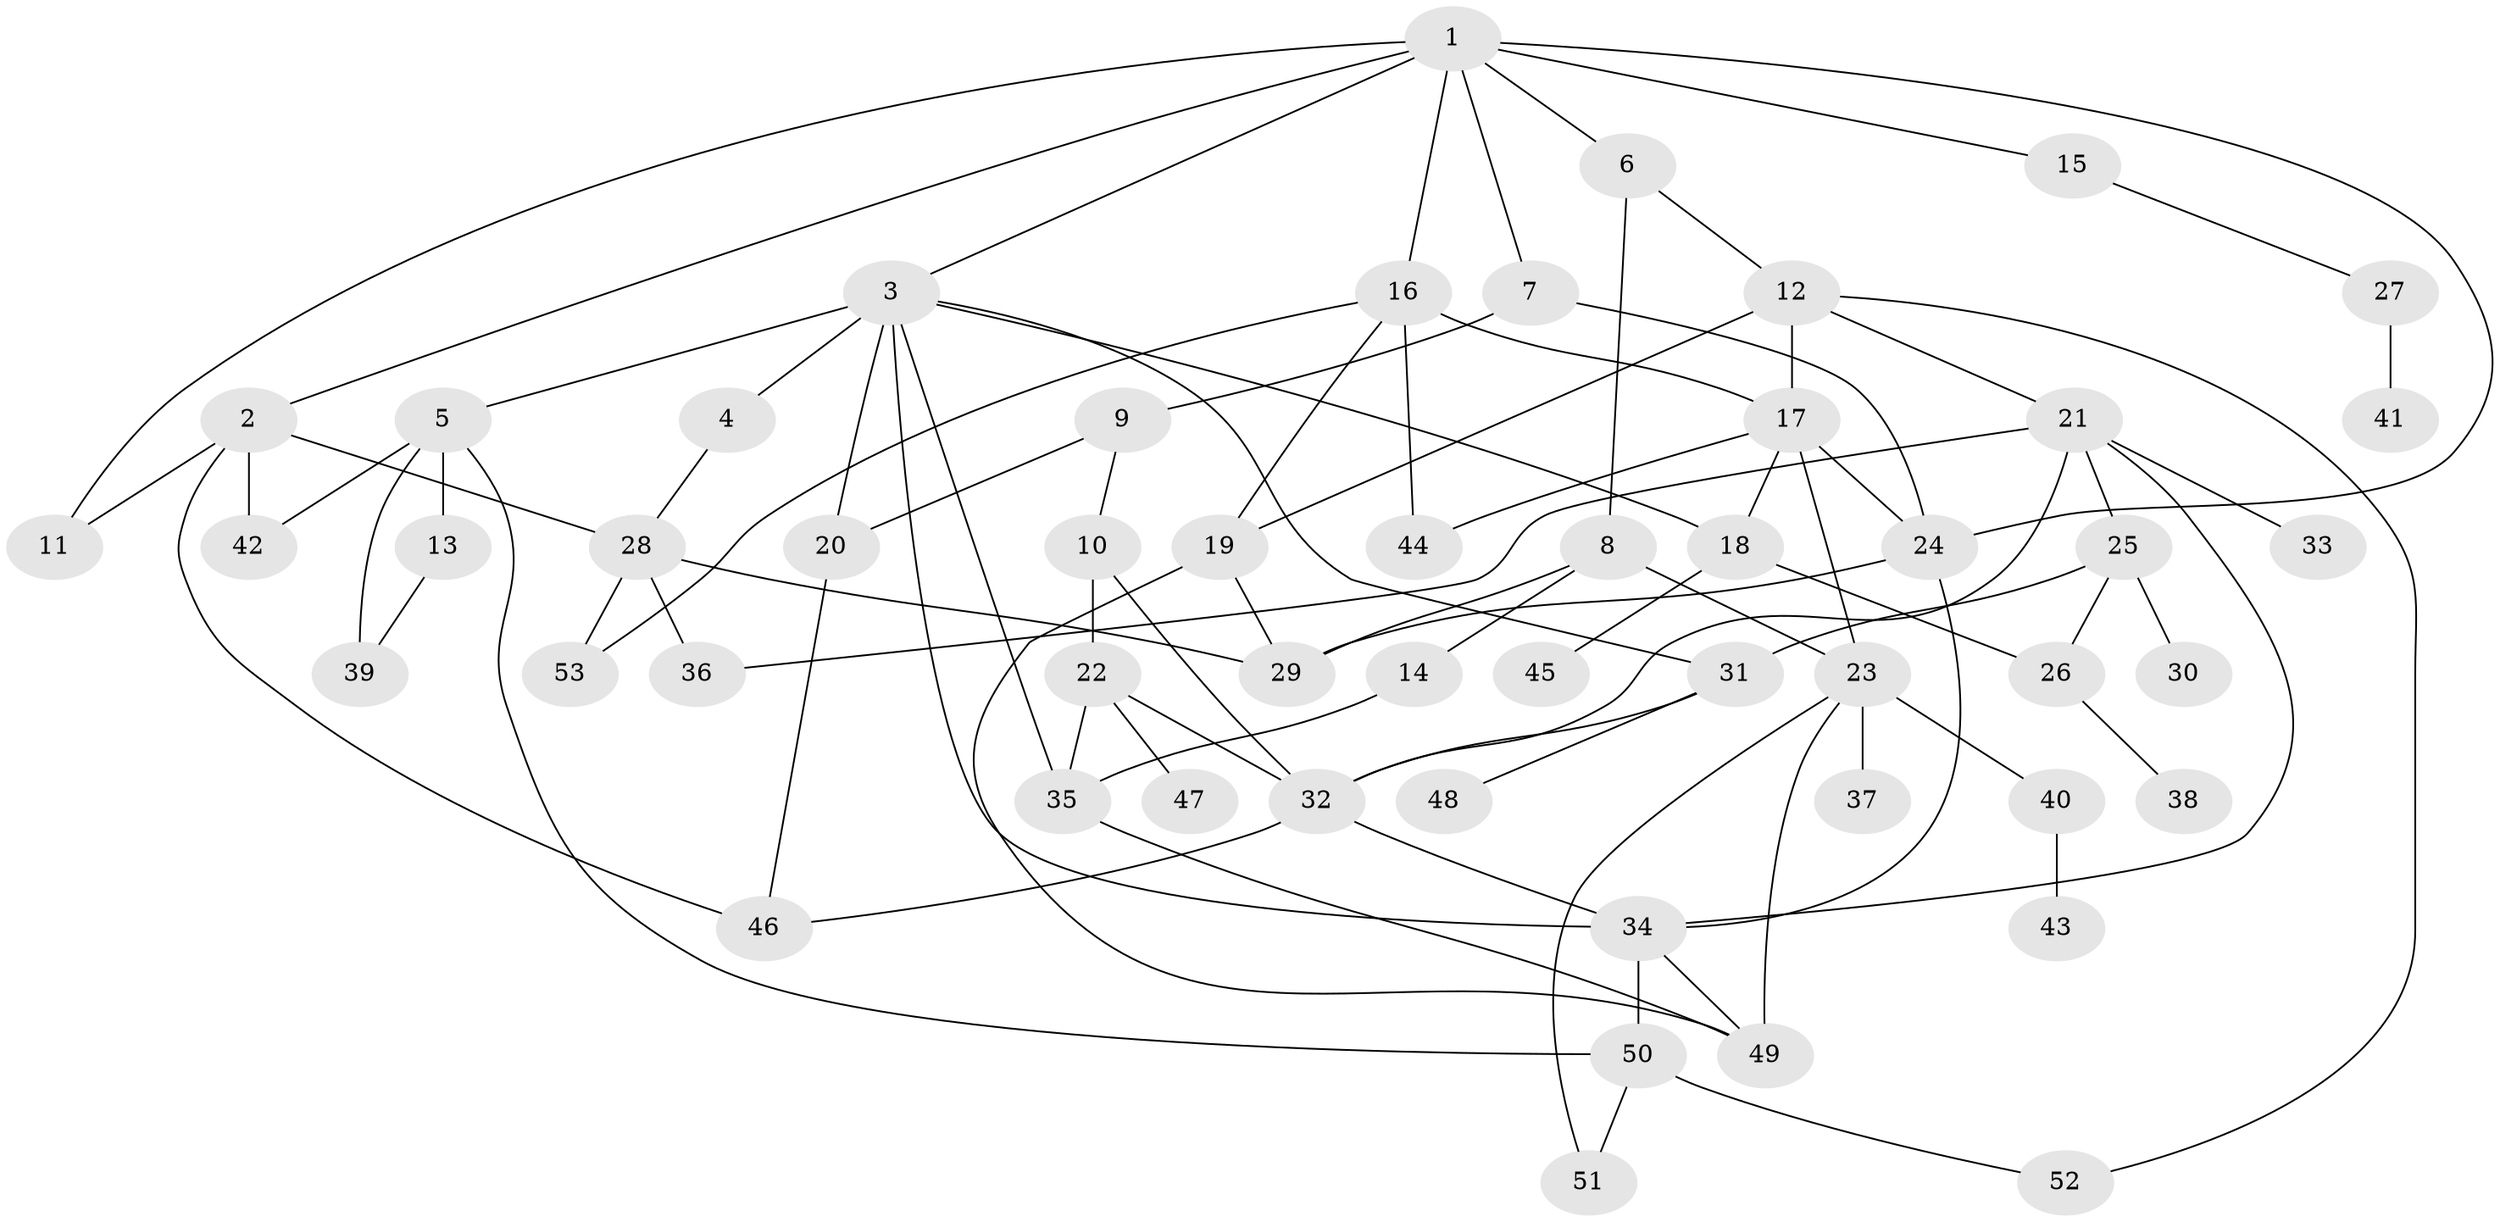 // original degree distribution, {9: 0.01904761904761905, 5: 0.10476190476190476, 3: 0.20952380952380953, 4: 0.10476190476190476, 2: 0.2857142857142857, 6: 0.0380952380952381, 1: 0.23809523809523808}
// Generated by graph-tools (version 1.1) at 2025/34/03/09/25 02:34:18]
// undirected, 53 vertices, 87 edges
graph export_dot {
graph [start="1"]
  node [color=gray90,style=filled];
  1;
  2;
  3;
  4;
  5;
  6;
  7;
  8;
  9;
  10;
  11;
  12;
  13;
  14;
  15;
  16;
  17;
  18;
  19;
  20;
  21;
  22;
  23;
  24;
  25;
  26;
  27;
  28;
  29;
  30;
  31;
  32;
  33;
  34;
  35;
  36;
  37;
  38;
  39;
  40;
  41;
  42;
  43;
  44;
  45;
  46;
  47;
  48;
  49;
  50;
  51;
  52;
  53;
  1 -- 2 [weight=1.0];
  1 -- 3 [weight=1.0];
  1 -- 6 [weight=1.0];
  1 -- 7 [weight=1.0];
  1 -- 11 [weight=1.0];
  1 -- 15 [weight=1.0];
  1 -- 16 [weight=1.0];
  1 -- 24 [weight=1.0];
  2 -- 11 [weight=1.0];
  2 -- 28 [weight=1.0];
  2 -- 42 [weight=2.0];
  2 -- 46 [weight=1.0];
  3 -- 4 [weight=2.0];
  3 -- 5 [weight=1.0];
  3 -- 18 [weight=1.0];
  3 -- 20 [weight=1.0];
  3 -- 31 [weight=1.0];
  3 -- 34 [weight=2.0];
  3 -- 35 [weight=1.0];
  4 -- 28 [weight=1.0];
  5 -- 13 [weight=1.0];
  5 -- 39 [weight=1.0];
  5 -- 42 [weight=1.0];
  5 -- 50 [weight=1.0];
  6 -- 8 [weight=1.0];
  6 -- 12 [weight=1.0];
  7 -- 9 [weight=1.0];
  7 -- 24 [weight=1.0];
  8 -- 14 [weight=1.0];
  8 -- 23 [weight=1.0];
  8 -- 29 [weight=1.0];
  9 -- 10 [weight=2.0];
  9 -- 20 [weight=1.0];
  10 -- 22 [weight=1.0];
  10 -- 32 [weight=1.0];
  12 -- 17 [weight=1.0];
  12 -- 19 [weight=1.0];
  12 -- 21 [weight=1.0];
  12 -- 52 [weight=1.0];
  13 -- 39 [weight=1.0];
  14 -- 35 [weight=1.0];
  15 -- 27 [weight=1.0];
  16 -- 17 [weight=2.0];
  16 -- 19 [weight=1.0];
  16 -- 44 [weight=2.0];
  16 -- 53 [weight=1.0];
  17 -- 18 [weight=1.0];
  17 -- 23 [weight=1.0];
  17 -- 24 [weight=2.0];
  17 -- 44 [weight=1.0];
  18 -- 26 [weight=1.0];
  18 -- 45 [weight=2.0];
  19 -- 29 [weight=2.0];
  19 -- 49 [weight=1.0];
  20 -- 46 [weight=1.0];
  21 -- 25 [weight=1.0];
  21 -- 32 [weight=1.0];
  21 -- 33 [weight=1.0];
  21 -- 34 [weight=1.0];
  21 -- 36 [weight=1.0];
  22 -- 32 [weight=1.0];
  22 -- 35 [weight=1.0];
  22 -- 47 [weight=1.0];
  23 -- 37 [weight=1.0];
  23 -- 40 [weight=2.0];
  23 -- 49 [weight=1.0];
  23 -- 51 [weight=1.0];
  24 -- 29 [weight=1.0];
  24 -- 34 [weight=1.0];
  25 -- 26 [weight=1.0];
  25 -- 30 [weight=1.0];
  25 -- 31 [weight=1.0];
  26 -- 38 [weight=1.0];
  27 -- 41 [weight=1.0];
  28 -- 29 [weight=1.0];
  28 -- 36 [weight=1.0];
  28 -- 53 [weight=1.0];
  31 -- 32 [weight=1.0];
  31 -- 48 [weight=1.0];
  32 -- 34 [weight=1.0];
  32 -- 46 [weight=1.0];
  34 -- 49 [weight=1.0];
  34 -- 50 [weight=2.0];
  35 -- 49 [weight=1.0];
  40 -- 43 [weight=1.0];
  50 -- 51 [weight=1.0];
  50 -- 52 [weight=1.0];
}
